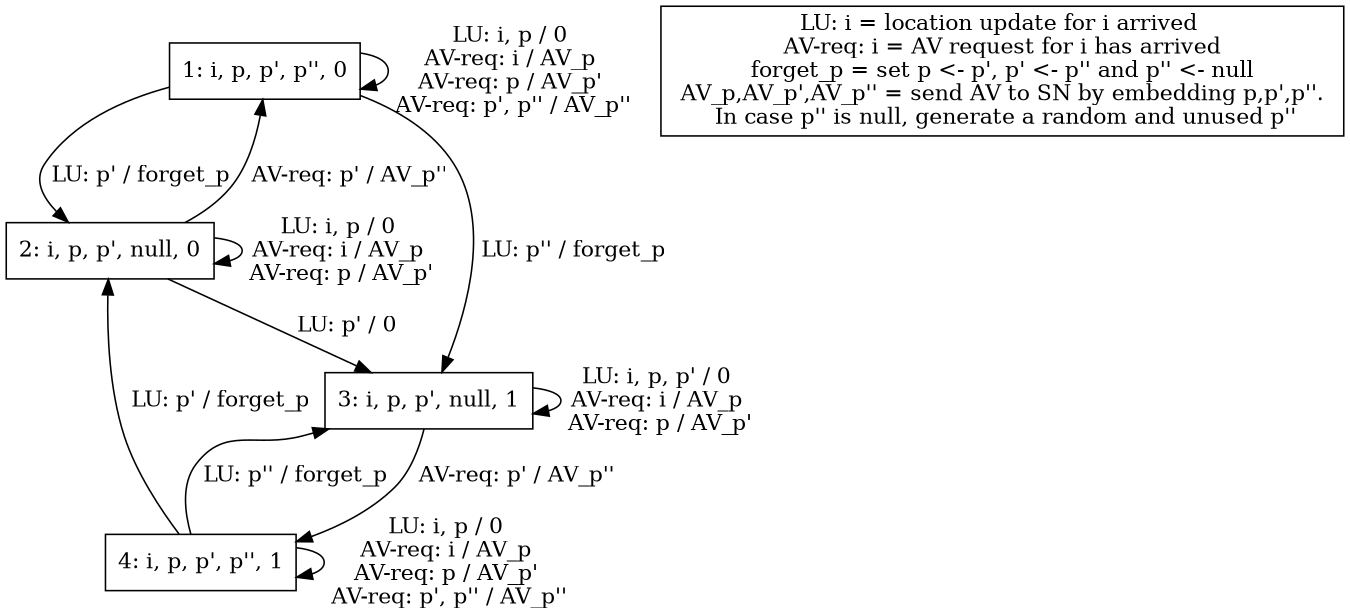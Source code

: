 digraph HN_states {
size = "9,7"

1 [shape = rectangle, label = "1: i, p, p', p'', 0"]

2 [shape = rectangle, label = "2: i, p, p', null, 0"]

3 [shape = rectangle, label = "3: i, p, p', null, 1"]

4 [shape = rectangle, label = "4: i, p, p', p'', 1"]

A [shape = rectangle, label = "LU: i = location update for i arrived \n AV-req: i = AV request for i has arrived \n forget_p = set p <- p', p' <- p'' and p'' <- null \n AV_p,AV_p',AV_p'' = send AV to SN by embedding p,p',p''. \n In case p'' is null, generate a random and unused p''"]

1 -> 1 [label = " LU: i, p / 0 \n AV-req: i / AV_p \n AV-req: p / AV_p' \n AV-req: p', p'' / AV_p''"]
1 -> 2 [label = " LU: p' / forget_p"]
1 -> 3 [label = " LU: p'' / forget_p"]

2 -> 2  [label = " LU: i, p / 0 \n AV-req: i / AV_p \n AV-req: p / AV_p'"]
2 -> 1  [label = " AV-req: p' / AV_p''"]
2 -> 3  [label = " LU: p' / 0"]



3 -> 3 [label = " LU: i, p, p' / 0 \n AV-req: i / AV_p \n AV-req: p / AV_p'"]
3 -> 4 [label = " AV-req: p' / AV_p''"]


4 -> 4 [label = " LU: i, p / 0 \n AV-req: i / AV_p \n AV-req: p / AV_p' \n AV-req: p', p'' / AV_p''"]
4 -> 2 [label = " LU: p' / forget_p"]
4 -> 3 [label = " LU: p'' / forget_p"]



}

/* forget_p = p <- p', p'<- p'', p'' <- null*/
